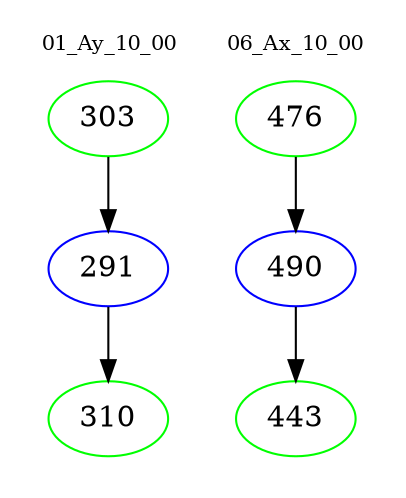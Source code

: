 digraph{
subgraph cluster_0 {
color = white
label = "01_Ay_10_00";
fontsize=10;
T0_303 [label="303", color="green"]
T0_303 -> T0_291 [color="black"]
T0_291 [label="291", color="blue"]
T0_291 -> T0_310 [color="black"]
T0_310 [label="310", color="green"]
}
subgraph cluster_1 {
color = white
label = "06_Ax_10_00";
fontsize=10;
T1_476 [label="476", color="green"]
T1_476 -> T1_490 [color="black"]
T1_490 [label="490", color="blue"]
T1_490 -> T1_443 [color="black"]
T1_443 [label="443", color="green"]
}
}
